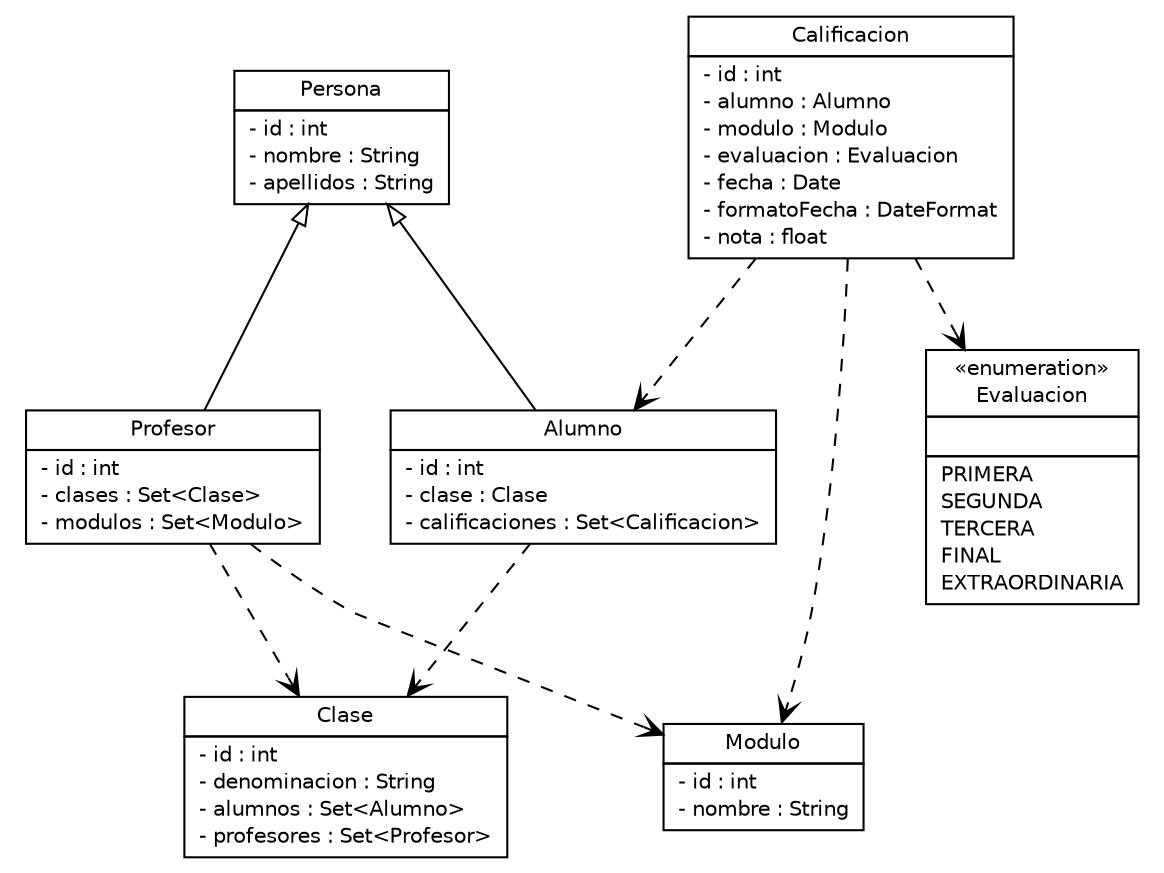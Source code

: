#!/usr/local/bin/dot
#
# Class diagram 
# Generated by UMLGraph version 5.1 (http://www.umlgraph.org/)
#

digraph G {
	edge [fontname="Helvetica",fontsize=10,labelfontname="Helvetica",labelfontsize=10];
	node [fontname="Helvetica",fontsize=10,shape=plaintext];
	nodesep=0.25;
	ranksep=0.5;
	// curso.java.app.miniclase.pojos.Calificacion
	c0 [label=<<table title="curso.java.app.miniclase.pojos.Calificacion" border="0" cellborder="1" cellspacing="0" cellpadding="2" port="p" href="./Calificacion.html">
		<tr><td><table border="0" cellspacing="0" cellpadding="1">
<tr><td align="center" balign="center"> Calificacion </td></tr>
		</table></td></tr>
		<tr><td><table border="0" cellspacing="0" cellpadding="1">
<tr><td align="left" balign="left"> - id : int </td></tr>
<tr><td align="left" balign="left"> - alumno : Alumno </td></tr>
<tr><td align="left" balign="left"> - modulo : Modulo </td></tr>
<tr><td align="left" balign="left"> - evaluacion : Evaluacion </td></tr>
<tr><td align="left" balign="left"> - fecha : Date </td></tr>
<tr><td align="left" balign="left"> - formatoFecha : DateFormat </td></tr>
<tr><td align="left" balign="left"> - nota : float </td></tr>
		</table></td></tr>
		</table>>, fontname="Helvetica", fontcolor="black", fontsize=10.0];
	// curso.java.app.miniclase.pojos.Clase
	c1 [label=<<table title="curso.java.app.miniclase.pojos.Clase" border="0" cellborder="1" cellspacing="0" cellpadding="2" port="p" href="./Clase.html">
		<tr><td><table border="0" cellspacing="0" cellpadding="1">
<tr><td align="center" balign="center"> Clase </td></tr>
		</table></td></tr>
		<tr><td><table border="0" cellspacing="0" cellpadding="1">
<tr><td align="left" balign="left"> - id : int </td></tr>
<tr><td align="left" balign="left"> - denominacion : String </td></tr>
<tr><td align="left" balign="left"> - alumnos : Set&lt;Alumno&gt; </td></tr>
<tr><td align="left" balign="left"> - profesores : Set&lt;Profesor&gt; </td></tr>
		</table></td></tr>
		</table>>, fontname="Helvetica", fontcolor="black", fontsize=10.0];
	// curso.java.app.miniclase.pojos.Persona
	c2 [label=<<table title="curso.java.app.miniclase.pojos.Persona" border="0" cellborder="1" cellspacing="0" cellpadding="2" port="p" href="./Persona.html">
		<tr><td><table border="0" cellspacing="0" cellpadding="1">
<tr><td align="center" balign="center"> Persona </td></tr>
		</table></td></tr>
		<tr><td><table border="0" cellspacing="0" cellpadding="1">
<tr><td align="left" balign="left"> - id : int </td></tr>
<tr><td align="left" balign="left"> - nombre : String </td></tr>
<tr><td align="left" balign="left"> - apellidos : String </td></tr>
		</table></td></tr>
		</table>>, fontname="Helvetica", fontcolor="black", fontsize=10.0];
	// curso.java.app.miniclase.pojos.Alumno
	c3 [label=<<table title="curso.java.app.miniclase.pojos.Alumno" border="0" cellborder="1" cellspacing="0" cellpadding="2" port="p" href="./Alumno.html">
		<tr><td><table border="0" cellspacing="0" cellpadding="1">
<tr><td align="center" balign="center"> Alumno </td></tr>
		</table></td></tr>
		<tr><td><table border="0" cellspacing="0" cellpadding="1">
<tr><td align="left" balign="left"> - id : int </td></tr>
<tr><td align="left" balign="left"> - clase : Clase </td></tr>
<tr><td align="left" balign="left"> - calificaciones : Set&lt;Calificacion&gt; </td></tr>
		</table></td></tr>
		</table>>, fontname="Helvetica", fontcolor="black", fontsize=10.0];
	// curso.java.app.miniclase.pojos.Evaluacion
	c4 [label=<<table title="curso.java.app.miniclase.pojos.Evaluacion" border="0" cellborder="1" cellspacing="0" cellpadding="2" port="p" href="./Evaluacion.html">
		<tr><td><table border="0" cellspacing="0" cellpadding="1">
<tr><td align="center" balign="center"> &#171;enumeration&#187; </td></tr>
<tr><td align="center" balign="center"> Evaluacion </td></tr>
		</table></td></tr>
		<tr><td><table border="0" cellspacing="0" cellpadding="1">
<tr><td align="left" balign="left">  </td></tr>
		</table></td></tr>
		<tr><td><table border="0" cellspacing="0" cellpadding="1">
<tr><td align="left" balign="left"> PRIMERA </td></tr>
<tr><td align="left" balign="left"> SEGUNDA </td></tr>
<tr><td align="left" balign="left"> TERCERA </td></tr>
<tr><td align="left" balign="left"> FINAL </td></tr>
<tr><td align="left" balign="left"> EXTRAORDINARIA </td></tr>
		</table></td></tr>
		</table>>, fontname="Helvetica", fontcolor="black", fontsize=10.0];
	// curso.java.app.miniclase.pojos.Modulo
	c5 [label=<<table title="curso.java.app.miniclase.pojos.Modulo" border="0" cellborder="1" cellspacing="0" cellpadding="2" port="p" href="./Modulo.html">
		<tr><td><table border="0" cellspacing="0" cellpadding="1">
<tr><td align="center" balign="center"> Modulo </td></tr>
		</table></td></tr>
		<tr><td><table border="0" cellspacing="0" cellpadding="1">
<tr><td align="left" balign="left"> - id : int </td></tr>
<tr><td align="left" balign="left"> - nombre : String </td></tr>
		</table></td></tr>
		</table>>, fontname="Helvetica", fontcolor="black", fontsize=10.0];
	// curso.java.app.miniclase.pojos.Profesor
	c6 [label=<<table title="curso.java.app.miniclase.pojos.Profesor" border="0" cellborder="1" cellspacing="0" cellpadding="2" port="p" href="./Profesor.html">
		<tr><td><table border="0" cellspacing="0" cellpadding="1">
<tr><td align="center" balign="center"> Profesor </td></tr>
		</table></td></tr>
		<tr><td><table border="0" cellspacing="0" cellpadding="1">
<tr><td align="left" balign="left"> - id : int </td></tr>
<tr><td align="left" balign="left"> - clases : Set&lt;Clase&gt; </td></tr>
<tr><td align="left" balign="left"> - modulos : Set&lt;Modulo&gt; </td></tr>
		</table></td></tr>
		</table>>, fontname="Helvetica", fontcolor="black", fontsize=10.0];
	//curso.java.app.miniclase.pojos.Alumno extends curso.java.app.miniclase.pojos.Persona
	c2:p -> c3:p [dir=back,arrowtail=empty];
	//curso.java.app.miniclase.pojos.Profesor extends curso.java.app.miniclase.pojos.Persona
	c2:p -> c6:p [dir=back,arrowtail=empty];
	// curso.java.app.miniclase.pojos.Profesor DEPEND curso.java.app.miniclase.pojos.Clase
	c6:p -> c1:p [taillabel="", label="", headlabel="", fontname="Helvetica", fontcolor="black", fontsize=10.0, color="black", arrowhead=open, style=dashed];
	// curso.java.app.miniclase.pojos.Profesor DEPEND curso.java.app.miniclase.pojos.Modulo
	c6:p -> c5:p [taillabel="", label="", headlabel="", fontname="Helvetica", fontcolor="black", fontsize=10.0, color="black", arrowhead=open, style=dashed];
	// curso.java.app.miniclase.pojos.Calificacion DEPEND curso.java.app.miniclase.pojos.Alumno
	c0:p -> c3:p [taillabel="", label="", headlabel="", fontname="Helvetica", fontcolor="black", fontsize=10.0, color="black", arrowhead=open, style=dashed];
	// curso.java.app.miniclase.pojos.Calificacion DEPEND curso.java.app.miniclase.pojos.Evaluacion
	c0:p -> c4:p [taillabel="", label="", headlabel="", fontname="Helvetica", fontcolor="black", fontsize=10.0, color="black", arrowhead=open, style=dashed];
	// curso.java.app.miniclase.pojos.Calificacion DEPEND curso.java.app.miniclase.pojos.Modulo
	c0:p -> c5:p [taillabel="", label="", headlabel="", fontname="Helvetica", fontcolor="black", fontsize=10.0, color="black", arrowhead=open, style=dashed];
	// curso.java.app.miniclase.pojos.Alumno DEPEND curso.java.app.miniclase.pojos.Clase
	c3:p -> c1:p [taillabel="", label="", headlabel="", fontname="Helvetica", fontcolor="black", fontsize=10.0, color="black", arrowhead=open, style=dashed];
}

